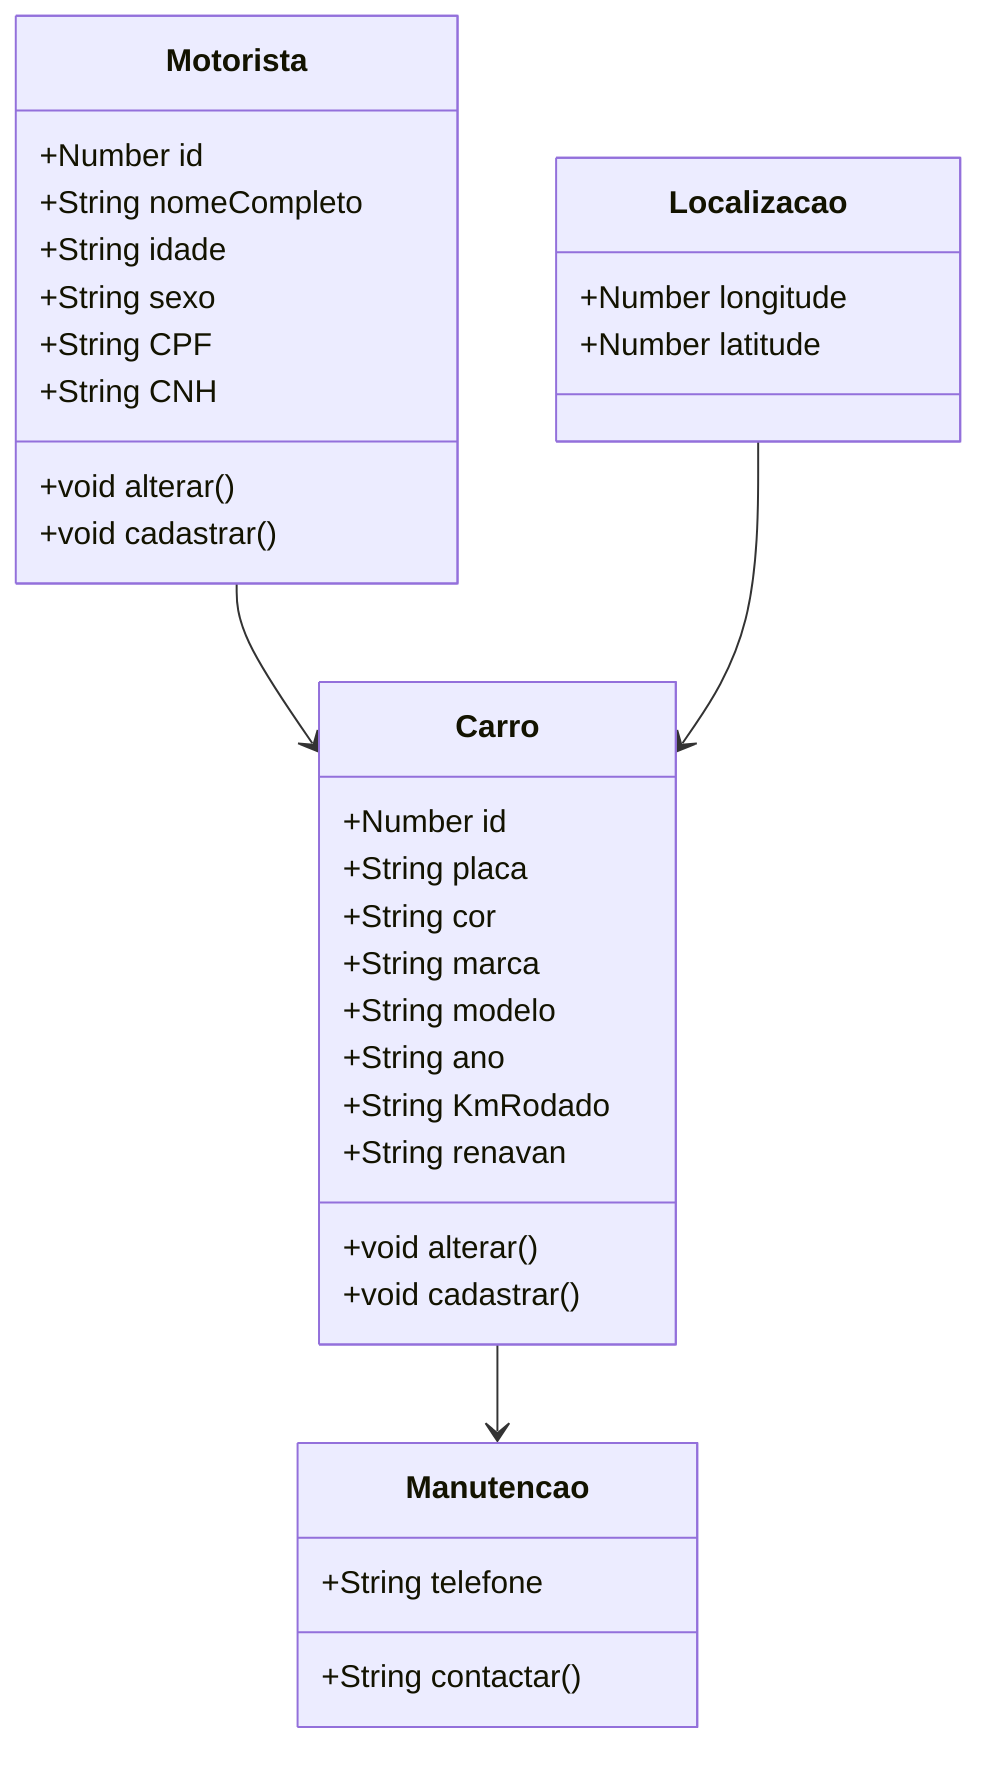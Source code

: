 classDiagram
    
    class Carro{
      +Number id
      +String placa
      +String cor
      +String marca
      +String modelo
      +String ano
      +String KmRodado
      +String renavan
      +void alterar()
      +void cadastrar()
    }

    class Motorista {
        +Number id
        +String nomeCompleto
        +String idade
        +String sexo
        +String CPF
        +String CNH
        +void alterar()
        +void cadastrar()
    }

    class Manutencao {
        +String telefone
        +String contactar()
    }

    class Localizacao {
        +Number longitude
        +Number latitude
    }

    Motorista --> Carro
    Carro --> Manutencao
    Localizacao --> Carro